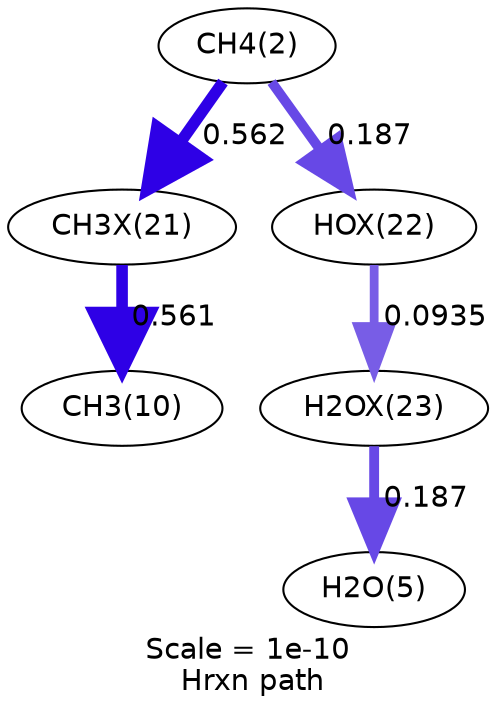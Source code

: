 digraph reaction_paths {
center=1;
s3 -> s25[fontname="Helvetica", style="setlinewidth(5.56)", arrowsize=2.78, color="0.7, 1.06, 0.9"
, label=" 0.562"];
s3 -> s26[fontname="Helvetica", style="setlinewidth(4.74)", arrowsize=2.37, color="0.7, 0.687, 0.9"
, label=" 0.187"];
s25 -> s11[fontname="Helvetica", style="setlinewidth(5.56)", arrowsize=2.78, color="0.7, 1.06, 0.9"
, label=" 0.561"];
s26 -> s27[fontname="Helvetica", style="setlinewidth(4.21)", arrowsize=2.11, color="0.7, 0.594, 0.9"
, label=" 0.0935"];
s27 -> s6[fontname="Helvetica", style="setlinewidth(4.73)", arrowsize=2.37, color="0.7, 0.687, 0.9"
, label=" 0.187"];
s3 [ fontname="Helvetica", label="CH4(2)"];
s6 [ fontname="Helvetica", label="H2O(5)"];
s11 [ fontname="Helvetica", label="CH3(10)"];
s25 [ fontname="Helvetica", label="CH3X(21)"];
s26 [ fontname="Helvetica", label="HOX(22)"];
s27 [ fontname="Helvetica", label="H2OX(23)"];
 label = "Scale = 1e-10\l Hrxn path";
 fontname = "Helvetica";
}
